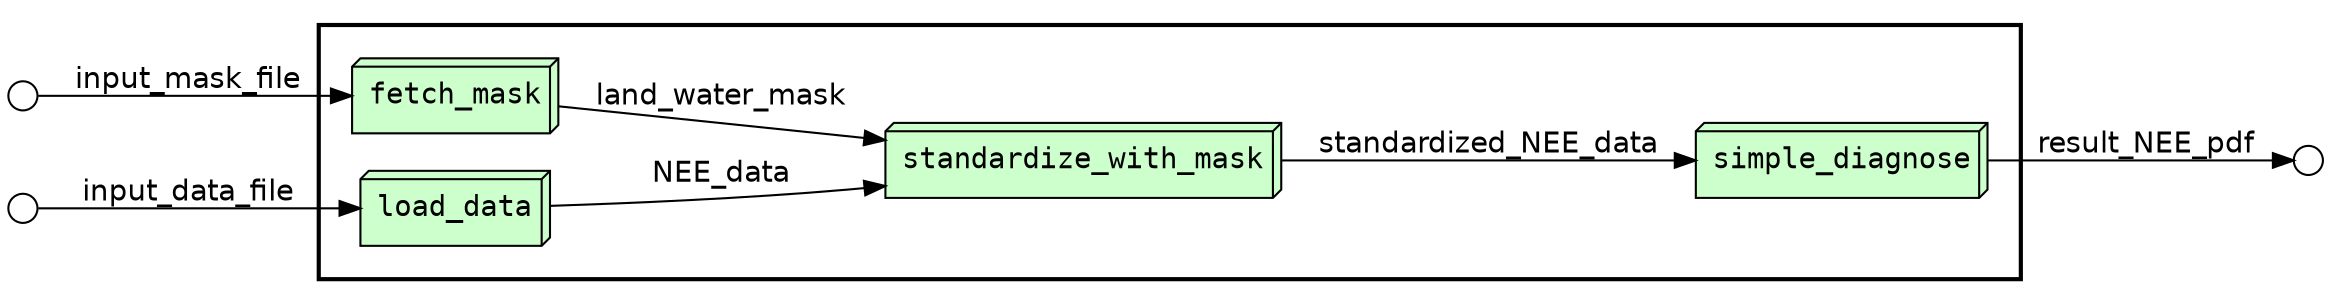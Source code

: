 digraph Workflow {
rankdir=LR
graph[fontname=Courier]
edge[fontname=Helvetica]
node[fontname=Courier]
subgraph cluster0 {
label=""
penwidth=2
fontsize=18
subgraph cluster1 {
label=""
color="white"
node[shape=box3d style="filled" fillcolor="#CCFFCC" peripheries=1 label=""]
node1 [label="fetch_mask"]
node2 [label="load_data"]
node3 [label="standardize_with_mask"]
node4 [label="simple_diagnose"]
node[shape=box style="filled" fillcolor="#CCFFCC" peripheries=2 label=""]
}}
node[shape=circle style="filled" fillcolor="#FFFFFF" peripheries=1 label="" width=0.2]
node5
node6
node7
node4 -> node7 [label="result_NEE_pdf"]
node5 -> node1 [label="input_mask_file"]
node6 -> node2 [label="input_data_file"]
node2 -> node3 [label="NEE_data"]
node1 -> node3 [label="land_water_mask"]
node3 -> node4 [label="standardized_NEE_data"]
}
